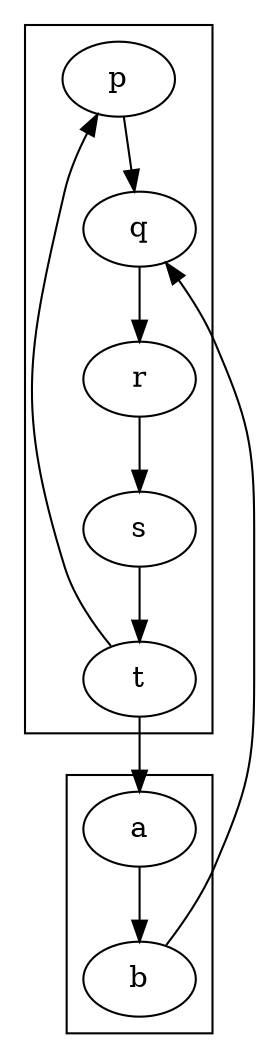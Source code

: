 /*******************************************************************************
 * Copyright (c) 2017 itemis AG and others.
 *
 * All rights reserved. This program and the accompanying materials
 * are made available under the terms of the Eclipse Public License v1.0
 * which accompanies this distribution, and is available at
 * http://www.eclipse.org/legal/epl-v10.html
 *
 * Contributors:
 *       Alexander Nyßen (itemis AG) - Initial text
 *******************************************************************************/
digraph {
	subgraph cluster1 {
		a; b
		a->b
	}; subgraph cluster2 {
		p; q; r; s; t
		p->q
		q->r
		r->s
		s->t
		t->p
	}
	b->q
	t->a
}